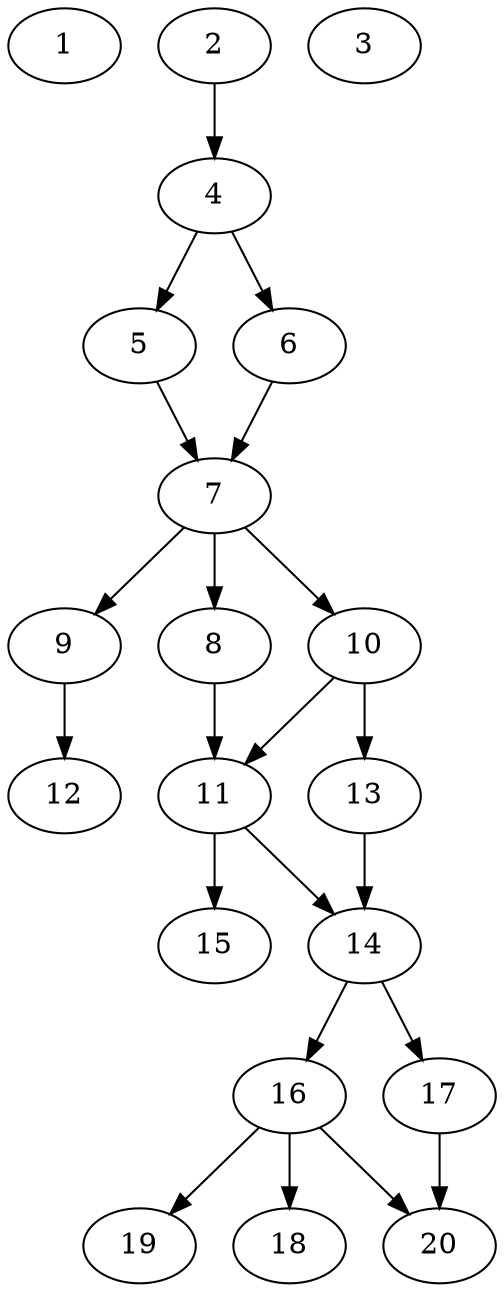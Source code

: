 // DAG automatically generated by daggen at Sat Jul 27 15:36:23 2019
// ./daggen --dot -n 20 --ccr 0.3 --fat 0.4 --regular 0.5 --density 0.7 --mindata 5242880 --maxdata 52428800 
digraph G {
  1 [size="169243307", alpha="0.01", expect_size="50772992"] 
  2 [size="140926293", alpha="0.07", expect_size="42277888"] 
  2 -> 4 [size ="42277888"]
  3 [size="156043947", alpha="0.16", expect_size="46813184"] 
  4 [size="157846187", alpha="0.18", expect_size="47353856"] 
  4 -> 5 [size ="47353856"]
  4 -> 6 [size ="47353856"]
  5 [size="146578773", alpha="0.09", expect_size="43973632"] 
  5 -> 7 [size ="43973632"]
  6 [size="158440107", alpha="0.17", expect_size="47532032"] 
  6 -> 7 [size ="47532032"]
  7 [size="93163520", alpha="0.18", expect_size="27949056"] 
  7 -> 8 [size ="27949056"]
  7 -> 9 [size ="27949056"]
  7 -> 10 [size ="27949056"]
  8 [size="149473280", alpha="0.01", expect_size="44841984"] 
  8 -> 11 [size ="44841984"]
  9 [size="44288000", alpha="0.16", expect_size="13286400"] 
  9 -> 12 [size ="13286400"]
  10 [size="131396267", alpha="0.04", expect_size="39418880"] 
  10 -> 11 [size ="39418880"]
  10 -> 13 [size ="39418880"]
  11 [size="116015787", alpha="0.12", expect_size="34804736"] 
  11 -> 14 [size ="34804736"]
  11 -> 15 [size ="34804736"]
  12 [size="121487360", alpha="0.01", expect_size="36446208"] 
  13 [size="19708587", alpha="0.11", expect_size="5912576"] 
  13 -> 14 [size ="5912576"]
  14 [size="142595413", alpha="0.11", expect_size="42778624"] 
  14 -> 16 [size ="42778624"]
  14 -> 17 [size ="42778624"]
  15 [size="127607467", alpha="0.19", expect_size="38282240"] 
  16 [size="43554133", alpha="0.07", expect_size="13066240"] 
  16 -> 18 [size ="13066240"]
  16 -> 19 [size ="13066240"]
  16 -> 20 [size ="13066240"]
  17 [size="23569067", alpha="0.11", expect_size="7070720"] 
  17 -> 20 [size ="7070720"]
  18 [size="163795627", alpha="0.08", expect_size="49138688"] 
  19 [size="170919253", alpha="0.06", expect_size="51275776"] 
  20 [size="140919467", alpha="0.11", expect_size="42275840"] 
}
